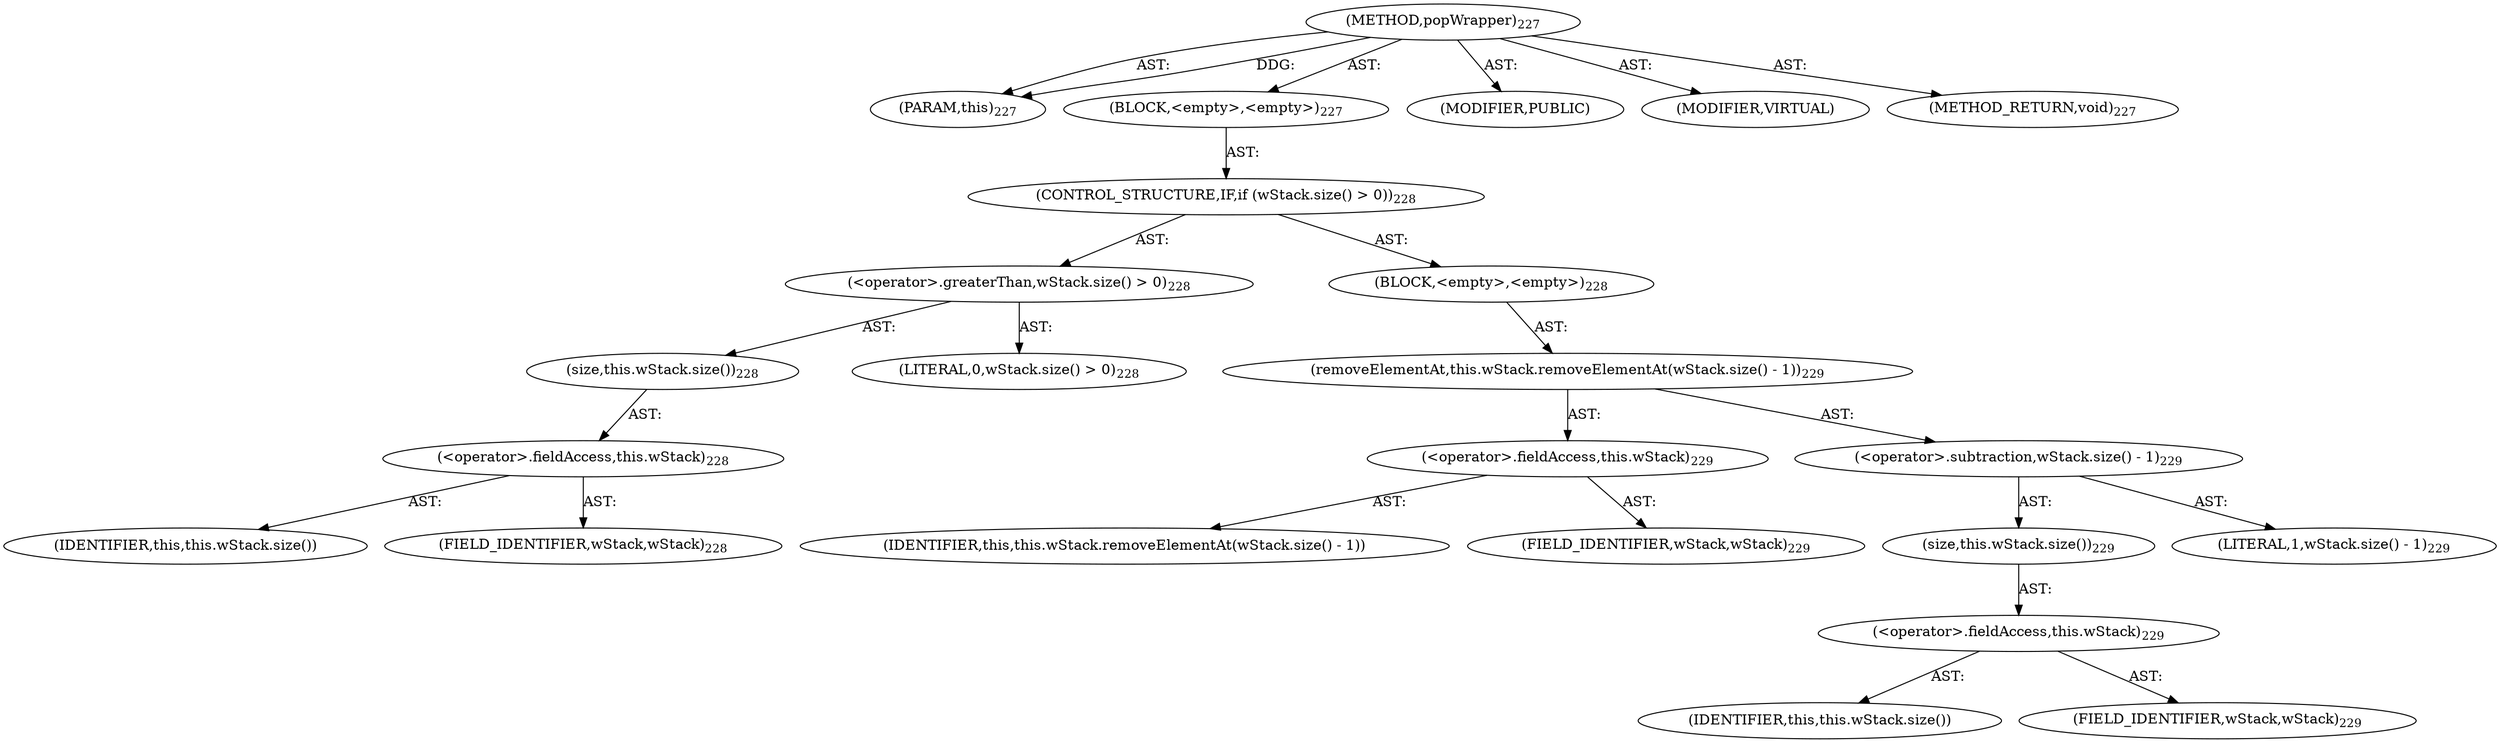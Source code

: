digraph "popWrapper" {  
"111669149706" [label = <(METHOD,popWrapper)<SUB>227</SUB>> ]
"115964117010" [label = <(PARAM,this)<SUB>227</SUB>> ]
"25769803788" [label = <(BLOCK,&lt;empty&gt;,&lt;empty&gt;)<SUB>227</SUB>> ]
"47244640258" [label = <(CONTROL_STRUCTURE,IF,if (wStack.size() &gt; 0))<SUB>228</SUB>> ]
"30064771139" [label = <(&lt;operator&gt;.greaterThan,wStack.size() &gt; 0)<SUB>228</SUB>> ]
"30064771140" [label = <(size,this.wStack.size())<SUB>228</SUB>> ]
"30064771141" [label = <(&lt;operator&gt;.fieldAccess,this.wStack)<SUB>228</SUB>> ]
"68719476776" [label = <(IDENTIFIER,this,this.wStack.size())> ]
"55834574878" [label = <(FIELD_IDENTIFIER,wStack,wStack)<SUB>228</SUB>> ]
"90194313225" [label = <(LITERAL,0,wStack.size() &gt; 0)<SUB>228</SUB>> ]
"25769803789" [label = <(BLOCK,&lt;empty&gt;,&lt;empty&gt;)<SUB>228</SUB>> ]
"30064771142" [label = <(removeElementAt,this.wStack.removeElementAt(wStack.size() - 1))<SUB>229</SUB>> ]
"30064771143" [label = <(&lt;operator&gt;.fieldAccess,this.wStack)<SUB>229</SUB>> ]
"68719476777" [label = <(IDENTIFIER,this,this.wStack.removeElementAt(wStack.size() - 1))> ]
"55834574879" [label = <(FIELD_IDENTIFIER,wStack,wStack)<SUB>229</SUB>> ]
"30064771144" [label = <(&lt;operator&gt;.subtraction,wStack.size() - 1)<SUB>229</SUB>> ]
"30064771145" [label = <(size,this.wStack.size())<SUB>229</SUB>> ]
"30064771146" [label = <(&lt;operator&gt;.fieldAccess,this.wStack)<SUB>229</SUB>> ]
"68719476778" [label = <(IDENTIFIER,this,this.wStack.size())> ]
"55834574880" [label = <(FIELD_IDENTIFIER,wStack,wStack)<SUB>229</SUB>> ]
"90194313226" [label = <(LITERAL,1,wStack.size() - 1)<SUB>229</SUB>> ]
"133143986207" [label = <(MODIFIER,PUBLIC)> ]
"133143986208" [label = <(MODIFIER,VIRTUAL)> ]
"128849018890" [label = <(METHOD_RETURN,void)<SUB>227</SUB>> ]
  "111669149706" -> "115964117010"  [ label = "AST: "] 
  "111669149706" -> "25769803788"  [ label = "AST: "] 
  "111669149706" -> "133143986207"  [ label = "AST: "] 
  "111669149706" -> "133143986208"  [ label = "AST: "] 
  "111669149706" -> "128849018890"  [ label = "AST: "] 
  "25769803788" -> "47244640258"  [ label = "AST: "] 
  "47244640258" -> "30064771139"  [ label = "AST: "] 
  "47244640258" -> "25769803789"  [ label = "AST: "] 
  "30064771139" -> "30064771140"  [ label = "AST: "] 
  "30064771139" -> "90194313225"  [ label = "AST: "] 
  "30064771140" -> "30064771141"  [ label = "AST: "] 
  "30064771141" -> "68719476776"  [ label = "AST: "] 
  "30064771141" -> "55834574878"  [ label = "AST: "] 
  "25769803789" -> "30064771142"  [ label = "AST: "] 
  "30064771142" -> "30064771143"  [ label = "AST: "] 
  "30064771142" -> "30064771144"  [ label = "AST: "] 
  "30064771143" -> "68719476777"  [ label = "AST: "] 
  "30064771143" -> "55834574879"  [ label = "AST: "] 
  "30064771144" -> "30064771145"  [ label = "AST: "] 
  "30064771144" -> "90194313226"  [ label = "AST: "] 
  "30064771145" -> "30064771146"  [ label = "AST: "] 
  "30064771146" -> "68719476778"  [ label = "AST: "] 
  "30064771146" -> "55834574880"  [ label = "AST: "] 
  "111669149706" -> "115964117010"  [ label = "DDG: "] 
}
